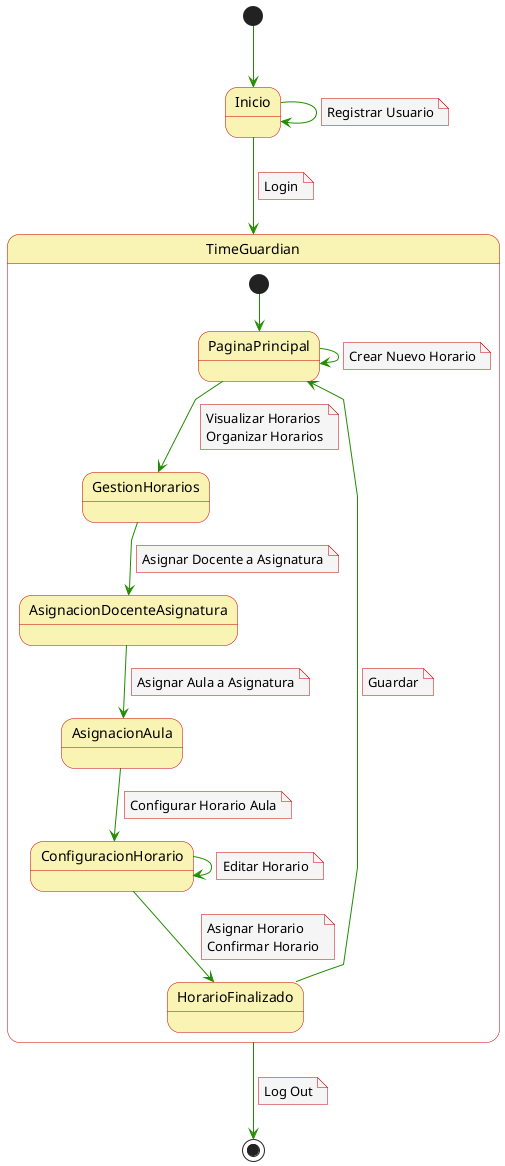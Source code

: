 @startuml
skinparam noteBackgroundColor #f5f5f5
skinparam noteBorderColor #c90000
skinparam arrowColor #218c00
skinparam stateBackgroundColor #faf4b4
skinparam stateBorderColor #c90000
skinparam linetype polyline
skinparam arrowThickness 1

[*] --> Inicio

Inicio -d-> TimeGuardian
note on link
  Login
end note
Inicio -d-> Inicio
note on link
  Registrar Usuario
end note

State TimeGuardian {
[*] --> PaginaPrincipal

PaginaPrincipal -d-> GestionHorarios
note on link
  Visualizar Horarios
  Organizar Horarios
end note
PaginaPrincipal -d-> PaginaPrincipal
note on link
  Crear Nuevo Horario
end note

GestionHorarios -d-> AsignacionDocenteAsignatura
note on link
  Asignar Docente a Asignatura
end note

AsignacionDocenteAsignatura -d-> AsignacionAula
note on link
  Asignar Aula a Asignatura
end note

AsignacionAula -d-> ConfiguracionHorario
note on link
  Configurar Horario Aula
end note

ConfiguracionHorario -d-> HorarioFinalizado
note on link
  Asignar Horario
  Confirmar Horario
end note
ConfiguracionHorario -d-> ConfiguracionHorario
note on link
  Editar Horario
end note

HorarioFinalizado -d-> PaginaPrincipal
note on link
  Guardar
end note
}

TimeGuardian --> [*]
note on link
  Log Out
end note
@enduml